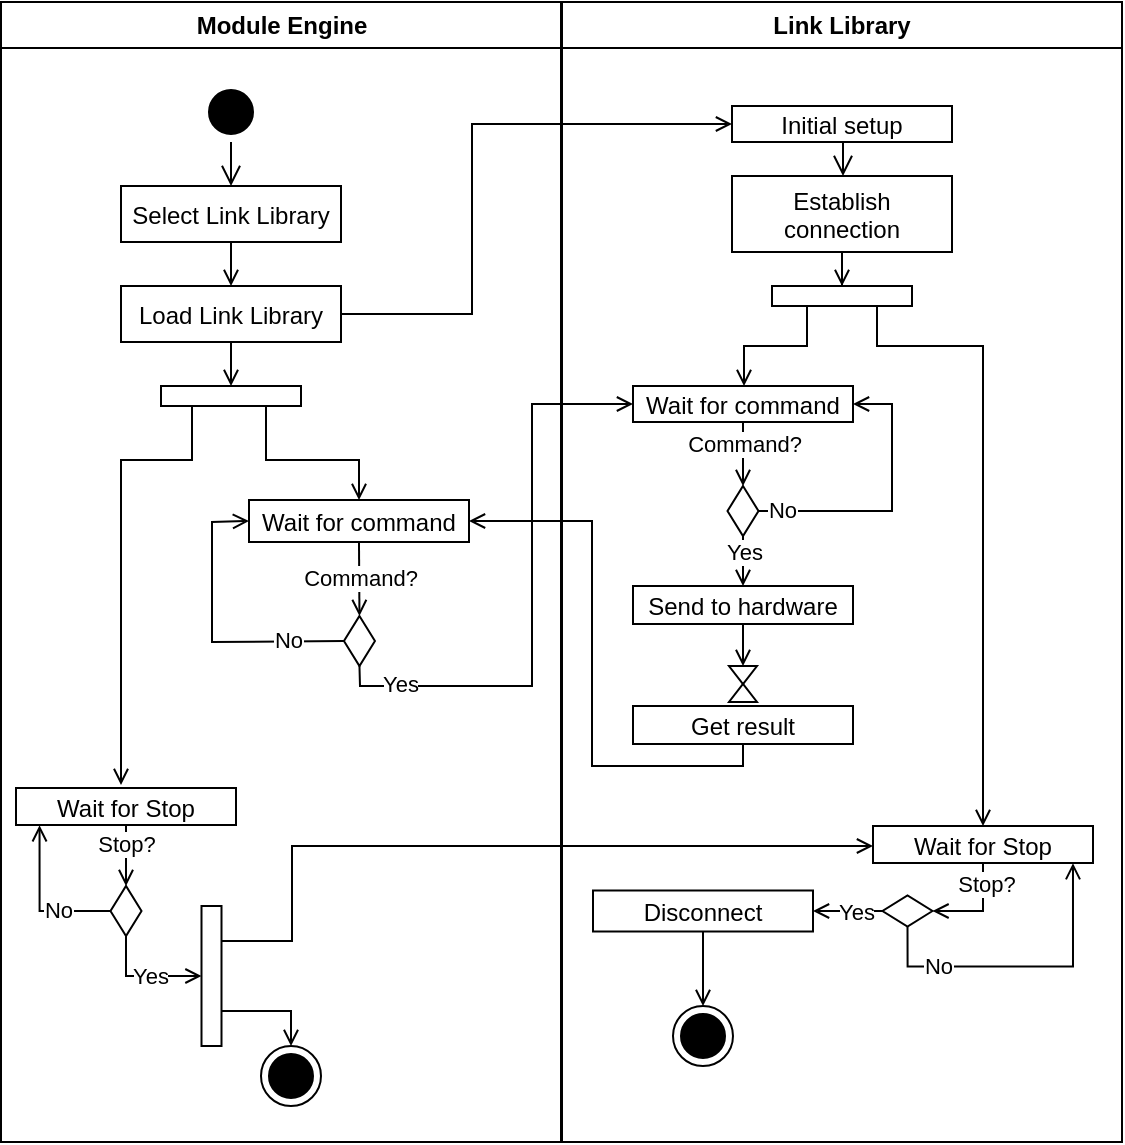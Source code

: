 <mxfile version="24.7.5">
  <diagram name="Page-1" id="e7e014a7-5840-1c2e-5031-d8a46d1fe8dd">
    <mxGraphModel dx="546" dy="819" grid="1" gridSize="10" guides="1" tooltips="1" connect="1" arrows="1" fold="1" page="1" pageScale="1" pageWidth="1169" pageHeight="826" background="none" math="0" shadow="0">
      <root>
        <mxCell id="0" />
        <mxCell id="1" parent="0" />
        <mxCell id="2" value="Module Engine" style="swimlane;whiteSpace=wrap;movable=1;resizable=1;rotatable=1;deletable=1;editable=1;locked=0;connectable=1;" parent="1" vertex="1">
          <mxGeometry x="164.5" y="128" width="280" height="570" as="geometry" />
        </mxCell>
        <mxCell id="5" value="" style="ellipse;shape=startState;fillColor=#000000;strokeColor=default;" parent="2" vertex="1">
          <mxGeometry x="100" y="40" width="30" height="30" as="geometry" />
        </mxCell>
        <mxCell id="6" value="" style="edgeStyle=elbowEdgeStyle;elbow=horizontal;verticalAlign=bottom;endArrow=open;endSize=8;strokeColor=default;endFill=1;rounded=0" parent="2" source="5" target="7" edge="1">
          <mxGeometry x="100" y="40" as="geometry">
            <mxPoint x="115" y="110" as="targetPoint" />
          </mxGeometry>
        </mxCell>
        <mxCell id="7" value="Select Link Library" style="" parent="2" vertex="1">
          <mxGeometry x="60" y="92" width="110" height="28" as="geometry" />
        </mxCell>
        <mxCell id="8" value="Load Link Library" style="" parent="2" vertex="1">
          <mxGeometry x="60" y="142" width="110" height="28" as="geometry" />
        </mxCell>
        <mxCell id="9" value="" style="endArrow=open;strokeColor=default;endFill=1;rounded=0" parent="2" source="7" target="8" edge="1">
          <mxGeometry relative="1" as="geometry" />
        </mxCell>
        <mxCell id="10" value="Wait for command" style="" parent="2" vertex="1">
          <mxGeometry x="124" y="249" width="110" height="21" as="geometry" />
        </mxCell>
        <mxCell id="11" value="" style="endArrow=open;strokeColor=default;endFill=1;rounded=0;entryX=0.5;entryY=0;entryDx=0;entryDy=0;" parent="2" source="8" target="yxcOJN_tR7zmJK4Rsbfi-50" edge="1">
          <mxGeometry relative="1" as="geometry" />
        </mxCell>
        <mxCell id="yxcOJN_tR7zmJK4Rsbfi-41" value="" style="endArrow=open;strokeColor=default;endFill=1;rounded=0;entryX=0.5;entryY=0;entryDx=0;entryDy=0;" parent="2" target="yxcOJN_tR7zmJK4Rsbfi-42" edge="1">
          <mxGeometry relative="1" as="geometry">
            <mxPoint x="178.99" y="270" as="sourcePoint" />
            <mxPoint x="178.99" y="313" as="targetPoint" />
          </mxGeometry>
        </mxCell>
        <mxCell id="yxcOJN_tR7zmJK4Rsbfi-45" value="Command?" style="edgeLabel;html=1;align=center;verticalAlign=middle;resizable=0;points=[];" parent="yxcOJN_tR7zmJK4Rsbfi-41" vertex="1" connectable="0">
          <mxGeometry x="0.099" y="1" relative="1" as="geometry">
            <mxPoint x="-1" y="-3" as="offset" />
          </mxGeometry>
        </mxCell>
        <mxCell id="yxcOJN_tR7zmJK4Rsbfi-42" value="" style="rhombus;whiteSpace=wrap;html=1;" parent="2" vertex="1">
          <mxGeometry x="171.48" y="307" width="15.5" height="25" as="geometry" />
        </mxCell>
        <mxCell id="yxcOJN_tR7zmJK4Rsbfi-43" value="" style="endArrow=open;strokeColor=default;endFill=1;rounded=0;entryX=0;entryY=0.5;entryDx=0;entryDy=0;exitX=0;exitY=0.5;exitDx=0;exitDy=0;" parent="2" source="yxcOJN_tR7zmJK4Rsbfi-42" target="10" edge="1">
          <mxGeometry relative="1" as="geometry">
            <mxPoint x="209.5" y="361" as="sourcePoint" />
            <mxPoint x="209.74" y="398" as="targetPoint" />
            <Array as="points">
              <mxPoint x="105.5" y="320" />
              <mxPoint x="105.5" y="260" />
            </Array>
          </mxGeometry>
        </mxCell>
        <mxCell id="yxcOJN_tR7zmJK4Rsbfi-46" value="No" style="edgeLabel;html=1;align=center;verticalAlign=middle;resizable=0;points=[];" parent="yxcOJN_tR7zmJK4Rsbfi-43" vertex="1" connectable="0">
          <mxGeometry x="-0.703" y="2" relative="1" as="geometry">
            <mxPoint x="-7" y="-3" as="offset" />
          </mxGeometry>
        </mxCell>
        <mxCell id="yxcOJN_tR7zmJK4Rsbfi-51" style="edgeStyle=orthogonalEdgeStyle;rounded=0;orthogonalLoop=1;jettySize=auto;html=1;exitX=0.75;exitY=1;exitDx=0;exitDy=0;entryX=0.5;entryY=0;entryDx=0;entryDy=0;endArrow=open;endFill=0;" parent="2" source="yxcOJN_tR7zmJK4Rsbfi-50" target="10" edge="1">
          <mxGeometry relative="1" as="geometry">
            <Array as="points">
              <mxPoint x="132.5" y="229" />
              <mxPoint x="179.5" y="229" />
            </Array>
          </mxGeometry>
        </mxCell>
        <mxCell id="yxcOJN_tR7zmJK4Rsbfi-54" style="edgeStyle=orthogonalEdgeStyle;rounded=0;orthogonalLoop=1;jettySize=auto;html=1;exitX=0.25;exitY=1;exitDx=0;exitDy=0;entryX=0.5;entryY=0;entryDx=0;entryDy=0;endArrow=open;endFill=0;" parent="2" source="yxcOJN_tR7zmJK4Rsbfi-50" edge="1">
          <mxGeometry relative="1" as="geometry">
            <mxPoint x="60" y="391.5" as="targetPoint" />
            <Array as="points">
              <mxPoint x="95.5" y="229" />
              <mxPoint x="60.5" y="229" />
            </Array>
          </mxGeometry>
        </mxCell>
        <mxCell id="yxcOJN_tR7zmJK4Rsbfi-50" value="" style="rounded=0;whiteSpace=wrap;html=1;" parent="2" vertex="1">
          <mxGeometry x="80" y="192" width="70" height="10" as="geometry" />
        </mxCell>
        <mxCell id="yxcOJN_tR7zmJK4Rsbfi-56" style="edgeStyle=orthogonalEdgeStyle;rounded=0;orthogonalLoop=1;jettySize=auto;html=1;exitX=0.75;exitY=0;exitDx=0;exitDy=0;endArrow=open;endFill=0;entryX=0.5;entryY=0;entryDx=0;entryDy=0;" parent="2" source="yxcOJN_tR7zmJK4Rsbfi-64" edge="1">
          <mxGeometry relative="1" as="geometry">
            <mxPoint x="145" y="522" as="targetPoint" />
          </mxGeometry>
        </mxCell>
        <mxCell id="yxcOJN_tR7zmJK4Rsbfi-53" value="Wait for Stop" style="" parent="2" vertex="1">
          <mxGeometry x="7.5" y="393" width="110" height="18.5" as="geometry" />
        </mxCell>
        <mxCell id="yxcOJN_tR7zmJK4Rsbfi-58" value="" style="edgeStyle=orthogonalEdgeStyle;rounded=0;orthogonalLoop=1;jettySize=auto;html=1;exitX=0.5;exitY=1;exitDx=0;exitDy=0;entryX=0.5;entryY=1;entryDx=0;entryDy=0;endArrow=open;endFill=0;" parent="2" source="yxcOJN_tR7zmJK4Rsbfi-53" target="yxcOJN_tR7zmJK4Rsbfi-57" edge="1">
          <mxGeometry relative="1" as="geometry">
            <mxPoint x="115" y="416.5" as="sourcePoint" />
            <mxPoint x="150.25" y="404" as="targetPoint" />
          </mxGeometry>
        </mxCell>
        <mxCell id="yxcOJN_tR7zmJK4Rsbfi-60" value="Stop?" style="edgeLabel;html=1;align=center;verticalAlign=middle;resizable=0;points=[];" parent="yxcOJN_tR7zmJK4Rsbfi-58" vertex="1" connectable="0">
          <mxGeometry x="-0.103" y="2" relative="1" as="geometry">
            <mxPoint x="-2" y="-4" as="offset" />
          </mxGeometry>
        </mxCell>
        <mxCell id="yxcOJN_tR7zmJK4Rsbfi-57" value="" style="rhombus;whiteSpace=wrap;html=1;rotation=-180;" parent="2" vertex="1">
          <mxGeometry x="54.75" y="442" width="15.5" height="25" as="geometry" />
        </mxCell>
        <mxCell id="yxcOJN_tR7zmJK4Rsbfi-64" value="" style="rounded=0;whiteSpace=wrap;html=1;rotation=90;" parent="2" vertex="1">
          <mxGeometry x="70.25" y="482" width="70" height="10" as="geometry" />
        </mxCell>
        <mxCell id="yxcOJN_tR7zmJK4Rsbfi-65" value="" style="edgeStyle=orthogonalEdgeStyle;rounded=0;orthogonalLoop=1;jettySize=auto;html=1;exitX=0.5;exitY=0;exitDx=0;exitDy=0;entryX=0.5;entryY=1;entryDx=0;entryDy=0;endArrow=open;endFill=0;" parent="2" source="yxcOJN_tR7zmJK4Rsbfi-57" target="yxcOJN_tR7zmJK4Rsbfi-64" edge="1">
          <mxGeometry relative="1" as="geometry">
            <mxPoint x="360" y="532" as="sourcePoint" />
            <mxPoint x="398" y="532" as="targetPoint" />
          </mxGeometry>
        </mxCell>
        <mxCell id="yxcOJN_tR7zmJK4Rsbfi-66" value="Yes" style="edgeLabel;html=1;align=center;verticalAlign=middle;resizable=0;points=[];" parent="yxcOJN_tR7zmJK4Rsbfi-65" vertex="1" connectable="0">
          <mxGeometry x="-0.295" y="1" relative="1" as="geometry">
            <mxPoint x="11" y="1" as="offset" />
          </mxGeometry>
        </mxCell>
        <mxCell id="yxcOJN_tR7zmJK4Rsbfi-106" style="edgeStyle=orthogonalEdgeStyle;rounded=0;orthogonalLoop=1;jettySize=auto;html=1;exitX=1;exitY=0.5;exitDx=0;exitDy=0;entryX=0.107;entryY=1.007;entryDx=0;entryDy=0;entryPerimeter=0;endArrow=open;endFill=0;" parent="2" source="yxcOJN_tR7zmJK4Rsbfi-57" target="yxcOJN_tR7zmJK4Rsbfi-53" edge="1">
          <mxGeometry relative="1" as="geometry" />
        </mxCell>
        <mxCell id="yxcOJN_tR7zmJK4Rsbfi-107" value="No" style="edgeLabel;html=1;align=center;verticalAlign=middle;resizable=0;points=[];" parent="yxcOJN_tR7zmJK4Rsbfi-106" vertex="1" connectable="0">
          <mxGeometry x="-0.327" y="-1" relative="1" as="geometry">
            <mxPoint as="offset" />
          </mxGeometry>
        </mxCell>
        <mxCell id="SXM109CUkSXIK03SZ1es-30" value="" style="ellipse;html=1;shape=endState;fillColor=#000000;strokeColor=default;" vertex="1" parent="2">
          <mxGeometry x="130" y="522" width="30" height="30" as="geometry" />
        </mxCell>
        <mxCell id="3" value="Link Library" style="swimlane;whiteSpace=wrap;startSize=23;movable=1;resizable=1;rotatable=1;deletable=1;editable=1;locked=0;connectable=1;" parent="1" vertex="1">
          <mxGeometry x="445" y="128" width="280" height="570" as="geometry" />
        </mxCell>
        <mxCell id="14" value="" style="edgeStyle=elbowEdgeStyle;elbow=horizontal;verticalAlign=bottom;endArrow=open;endSize=8;strokeColor=default;endFill=1;rounded=0" parent="3" source="18" edge="1">
          <mxGeometry x="40" y="20" as="geometry">
            <mxPoint x="140.619" y="110" as="targetPoint" />
          </mxGeometry>
        </mxCell>
        <mxCell id="yxcOJN_tR7zmJK4Rsbfi-77" style="edgeStyle=orthogonalEdgeStyle;rounded=0;orthogonalLoop=1;jettySize=auto;html=1;entryX=0.5;entryY=0;entryDx=0;entryDy=0;endArrow=open;endFill=0;" parent="3" source="18" target="yxcOJN_tR7zmJK4Rsbfi-76" edge="1">
          <mxGeometry relative="1" as="geometry" />
        </mxCell>
        <mxCell id="yxcOJN_tR7zmJK4Rsbfi-69" style="edgeStyle=orthogonalEdgeStyle;rounded=0;orthogonalLoop=1;jettySize=auto;html=1;exitX=0.5;exitY=1;exitDx=0;exitDy=0;entryX=0.5;entryY=0;entryDx=0;entryDy=0;endArrow=open;endFill=0;" parent="3" source="30" target="yxcOJN_tR7zmJK4Rsbfi-68" edge="1">
          <mxGeometry relative="1" as="geometry" />
        </mxCell>
        <mxCell id="yxcOJN_tR7zmJK4Rsbfi-70" value="Command?" style="edgeLabel;html=1;align=center;verticalAlign=middle;resizable=0;points=[];" parent="yxcOJN_tR7zmJK4Rsbfi-69" vertex="1" connectable="0">
          <mxGeometry x="0.078" y="-1" relative="1" as="geometry">
            <mxPoint x="1" y="-6" as="offset" />
          </mxGeometry>
        </mxCell>
        <mxCell id="30" value="Wait for command" style="" parent="3" vertex="1">
          <mxGeometry x="35.5" y="192" width="110" height="18" as="geometry" />
        </mxCell>
        <mxCell id="yxcOJN_tR7zmJK4Rsbfi-71" style="edgeStyle=orthogonalEdgeStyle;rounded=0;orthogonalLoop=1;jettySize=auto;html=1;exitX=1;exitY=0.5;exitDx=0;exitDy=0;entryX=1;entryY=0.5;entryDx=0;entryDy=0;endArrow=open;endFill=0;" parent="3" source="yxcOJN_tR7zmJK4Rsbfi-68" target="30" edge="1">
          <mxGeometry relative="1" as="geometry">
            <Array as="points">
              <mxPoint x="165" y="255" />
              <mxPoint x="165" y="201" />
            </Array>
          </mxGeometry>
        </mxCell>
        <mxCell id="yxcOJN_tR7zmJK4Rsbfi-72" value="No" style="edgeLabel;html=1;align=center;verticalAlign=middle;resizable=0;points=[];" parent="yxcOJN_tR7zmJK4Rsbfi-71" vertex="1" connectable="0">
          <mxGeometry x="-0.784" y="-1" relative="1" as="geometry">
            <mxPoint x="-4" y="-2" as="offset" />
          </mxGeometry>
        </mxCell>
        <mxCell id="yxcOJN_tR7zmJK4Rsbfi-73" style="edgeStyle=orthogonalEdgeStyle;rounded=0;orthogonalLoop=1;jettySize=auto;html=1;exitX=0.5;exitY=1;exitDx=0;exitDy=0;endArrow=open;endFill=0;" parent="3" source="yxcOJN_tR7zmJK4Rsbfi-68" target="yxcOJN_tR7zmJK4Rsbfi-75" edge="1">
          <mxGeometry relative="1" as="geometry">
            <mxPoint x="90" y="362" as="targetPoint" />
            <mxPoint x="82.25" y="372" as="sourcePoint" />
          </mxGeometry>
        </mxCell>
        <mxCell id="yxcOJN_tR7zmJK4Rsbfi-74" value="Yes" style="edgeLabel;html=1;align=center;verticalAlign=middle;resizable=0;points=[];" parent="yxcOJN_tR7zmJK4Rsbfi-73" vertex="1" connectable="0">
          <mxGeometry x="0.2" y="1" relative="1" as="geometry">
            <mxPoint x="1" y="1" as="offset" />
          </mxGeometry>
        </mxCell>
        <mxCell id="yxcOJN_tR7zmJK4Rsbfi-68" value="" style="rhombus;whiteSpace=wrap;html=1;" parent="3" vertex="1">
          <mxGeometry x="82.75" y="242" width="15.5" height="25" as="geometry" />
        </mxCell>
        <mxCell id="yxcOJN_tR7zmJK4Rsbfi-93" style="edgeStyle=orthogonalEdgeStyle;rounded=0;orthogonalLoop=1;jettySize=auto;html=1;exitX=0.5;exitY=1;exitDx=0;exitDy=0;entryX=0.5;entryY=0;entryDx=0;entryDy=0;endArrow=open;endFill=0;" parent="3" source="yxcOJN_tR7zmJK4Rsbfi-75" target="SXM109CUkSXIK03SZ1es-42" edge="1">
          <mxGeometry relative="1" as="geometry" />
        </mxCell>
        <mxCell id="yxcOJN_tR7zmJK4Rsbfi-75" value="Send to hardware" style="" parent="3" vertex="1">
          <mxGeometry x="35.5" y="292" width="110" height="19" as="geometry" />
        </mxCell>
        <mxCell id="yxcOJN_tR7zmJK4Rsbfi-78" style="edgeStyle=orthogonalEdgeStyle;rounded=0;orthogonalLoop=1;jettySize=auto;html=1;exitX=0.25;exitY=1;exitDx=0;exitDy=0;entryX=0.5;entryY=0;entryDx=0;entryDy=0;endArrow=open;endFill=0;" parent="3" source="yxcOJN_tR7zmJK4Rsbfi-76" target="30" edge="1">
          <mxGeometry relative="1" as="geometry">
            <Array as="points">
              <mxPoint x="123" y="172" />
              <mxPoint x="91" y="172" />
              <mxPoint x="91" y="192" />
            </Array>
          </mxGeometry>
        </mxCell>
        <mxCell id="yxcOJN_tR7zmJK4Rsbfi-104" style="edgeStyle=orthogonalEdgeStyle;rounded=0;orthogonalLoop=1;jettySize=auto;html=1;exitX=0.75;exitY=1;exitDx=0;exitDy=0;entryX=0.5;entryY=0;entryDx=0;entryDy=0;endArrow=open;endFill=0;" parent="3" source="yxcOJN_tR7zmJK4Rsbfi-76" target="yxcOJN_tR7zmJK4Rsbfi-79" edge="1">
          <mxGeometry relative="1" as="geometry">
            <Array as="points">
              <mxPoint x="158" y="172" />
              <mxPoint x="211" y="172" />
            </Array>
          </mxGeometry>
        </mxCell>
        <mxCell id="yxcOJN_tR7zmJK4Rsbfi-76" value="" style="rounded=0;whiteSpace=wrap;html=1;" parent="3" vertex="1">
          <mxGeometry x="105" y="142" width="70" height="10" as="geometry" />
        </mxCell>
        <mxCell id="yxcOJN_tR7zmJK4Rsbfi-83" style="edgeStyle=orthogonalEdgeStyle;rounded=0;orthogonalLoop=1;jettySize=auto;html=1;entryX=0.5;entryY=0;entryDx=0;entryDy=0;endArrow=open;endFill=0;" parent="3" source="yxcOJN_tR7zmJK4Rsbfi-79" target="yxcOJN_tR7zmJK4Rsbfi-82" edge="1">
          <mxGeometry relative="1" as="geometry" />
        </mxCell>
        <mxCell id="yxcOJN_tR7zmJK4Rsbfi-84" value="Stop?" style="edgeLabel;html=1;align=center;verticalAlign=middle;resizable=0;points=[];" parent="yxcOJN_tR7zmJK4Rsbfi-83" vertex="1" connectable="0">
          <mxGeometry x="-0.594" y="1" relative="1" as="geometry">
            <mxPoint as="offset" />
          </mxGeometry>
        </mxCell>
        <mxCell id="yxcOJN_tR7zmJK4Rsbfi-79" value="Wait for Stop" style="" parent="3" vertex="1">
          <mxGeometry x="155.5" y="412" width="110" height="18.5" as="geometry" />
        </mxCell>
        <mxCell id="yxcOJN_tR7zmJK4Rsbfi-87" style="edgeStyle=orthogonalEdgeStyle;rounded=0;orthogonalLoop=1;jettySize=auto;html=1;exitX=0.5;exitY=1;exitDx=0;exitDy=0;entryX=1;entryY=0.5;entryDx=0;entryDy=0;endArrow=open;endFill=0;" parent="3" source="yxcOJN_tR7zmJK4Rsbfi-82" target="yxcOJN_tR7zmJK4Rsbfi-86" edge="1">
          <mxGeometry relative="1" as="geometry" />
        </mxCell>
        <mxCell id="yxcOJN_tR7zmJK4Rsbfi-100" value="Yes" style="edgeLabel;html=1;align=center;verticalAlign=middle;resizable=0;points=[];labelBackgroundColor=default;" parent="yxcOJN_tR7zmJK4Rsbfi-87" vertex="1" connectable="0">
          <mxGeometry x="0.287" relative="1" as="geometry">
            <mxPoint x="9" as="offset" />
          </mxGeometry>
        </mxCell>
        <mxCell id="yxcOJN_tR7zmJK4Rsbfi-82" value="" style="rhombus;whiteSpace=wrap;html=1;rotation=90;" parent="3" vertex="1">
          <mxGeometry x="165" y="442" width="15.5" height="25" as="geometry" />
        </mxCell>
        <mxCell id="yxcOJN_tR7zmJK4Rsbfi-99" style="edgeStyle=orthogonalEdgeStyle;rounded=0;orthogonalLoop=1;jettySize=auto;html=1;exitX=0.5;exitY=1;exitDx=0;exitDy=0;entryX=0.5;entryY=0;entryDx=0;entryDy=0;endArrow=open;endFill=0;" parent="3" source="yxcOJN_tR7zmJK4Rsbfi-86" edge="1">
          <mxGeometry relative="1" as="geometry">
            <mxPoint x="70.5" y="502" as="targetPoint" />
          </mxGeometry>
        </mxCell>
        <mxCell id="yxcOJN_tR7zmJK4Rsbfi-86" value="Disconnect" style="" parent="3" vertex="1">
          <mxGeometry x="15.5" y="444.25" width="110" height="20.5" as="geometry" />
        </mxCell>
        <mxCell id="yxcOJN_tR7zmJK4Rsbfi-89" value="" style="edgeStyle=elbowEdgeStyle;elbow=horizontal;verticalAlign=bottom;endArrow=open;endSize=8;strokeColor=default;endFill=1;rounded=0" parent="3" target="18" edge="1">
          <mxGeometry x="40" y="20" as="geometry">
            <mxPoint x="585.619" y="238" as="targetPoint" />
            <mxPoint x="140.5" y="70" as="sourcePoint" />
          </mxGeometry>
        </mxCell>
        <mxCell id="18" value="Establish&#xa;connection" style="" parent="3" vertex="1">
          <mxGeometry x="85" y="87" width="110" height="38" as="geometry" />
        </mxCell>
        <mxCell id="yxcOJN_tR7zmJK4Rsbfi-92" value="Get result" style="" parent="3" vertex="1">
          <mxGeometry x="35.5" y="352" width="110" height="19" as="geometry" />
        </mxCell>
        <mxCell id="yxcOJN_tR7zmJK4Rsbfi-101" style="edgeStyle=orthogonalEdgeStyle;rounded=0;orthogonalLoop=1;jettySize=auto;html=1;exitX=1;exitY=0.5;exitDx=0;exitDy=0;entryX=0.909;entryY=1.005;entryDx=0;entryDy=0;entryPerimeter=0;endArrow=open;endFill=0;" parent="3" source="yxcOJN_tR7zmJK4Rsbfi-82" target="yxcOJN_tR7zmJK4Rsbfi-79" edge="1">
          <mxGeometry relative="1" as="geometry" />
        </mxCell>
        <mxCell id="yxcOJN_tR7zmJK4Rsbfi-103" value="No" style="edgeLabel;html=1;align=center;verticalAlign=middle;resizable=0;points=[];labelBackgroundColor=default;" parent="yxcOJN_tR7zmJK4Rsbfi-101" vertex="1" connectable="0">
          <mxGeometry x="-0.073" relative="1" as="geometry">
            <mxPoint x="-37" y="-1" as="offset" />
          </mxGeometry>
        </mxCell>
        <mxCell id="SXM109CUkSXIK03SZ1es-32" value="" style="ellipse;html=1;shape=endState;fillColor=#000000;strokeColor=default;" vertex="1" parent="3">
          <mxGeometry x="55.5" y="502" width="30" height="30" as="geometry" />
        </mxCell>
        <mxCell id="SXM109CUkSXIK03SZ1es-36" value="Initial setup" style="" vertex="1" parent="3">
          <mxGeometry x="85" y="52" width="110" height="18" as="geometry" />
        </mxCell>
        <mxCell id="SXM109CUkSXIK03SZ1es-42" value="" style="shape=collate;html=1;" vertex="1" parent="3">
          <mxGeometry x="83.5" y="332" width="14" height="18" as="geometry" />
        </mxCell>
        <mxCell id="yxcOJN_tR7zmJK4Rsbfi-44" value="" style="endArrow=open;strokeColor=default;endFill=1;rounded=0;exitX=1;exitY=0.5;exitDx=0;exitDy=0;entryX=0;entryY=0.5;entryDx=0;entryDy=0;" parent="1" source="8" target="SXM109CUkSXIK03SZ1es-36" edge="1">
          <mxGeometry relative="1" as="geometry">
            <mxPoint x="461.5" y="425" as="sourcePoint" />
            <mxPoint x="510" y="170" as="targetPoint" />
            <Array as="points">
              <mxPoint x="400" y="284" />
              <mxPoint x="400" y="189" />
            </Array>
          </mxGeometry>
        </mxCell>
        <mxCell id="yxcOJN_tR7zmJK4Rsbfi-48" value="" style="endArrow=open;strokeColor=default;endFill=1;rounded=0;entryX=0;entryY=0.5;entryDx=0;entryDy=0;exitX=0.5;exitY=1;exitDx=0;exitDy=0;" parent="1" source="yxcOJN_tR7zmJK4Rsbfi-42" target="30" edge="1">
          <mxGeometry relative="1" as="geometry">
            <mxPoint x="334.5" y="432" as="sourcePoint" />
            <mxPoint x="569.5" y="280" as="targetPoint" />
            <Array as="points">
              <mxPoint x="344" y="470" />
              <mxPoint x="430" y="470" />
              <mxPoint x="430" y="329" />
            </Array>
          </mxGeometry>
        </mxCell>
        <mxCell id="yxcOJN_tR7zmJK4Rsbfi-88" value="Yes" style="edgeLabel;html=1;align=center;verticalAlign=middle;resizable=0;points=[];" parent="yxcOJN_tR7zmJK4Rsbfi-48" vertex="1" connectable="0">
          <mxGeometry x="-0.846" y="1" relative="1" as="geometry">
            <mxPoint x="8" as="offset" />
          </mxGeometry>
        </mxCell>
        <mxCell id="yxcOJN_tR7zmJK4Rsbfi-94" style="edgeStyle=orthogonalEdgeStyle;rounded=0;orthogonalLoop=1;jettySize=auto;html=1;entryX=1;entryY=0.5;entryDx=0;entryDy=0;endArrow=open;endFill=0;exitX=0.5;exitY=1;exitDx=0;exitDy=0;" parent="1" source="yxcOJN_tR7zmJK4Rsbfi-92" target="10" edge="1">
          <mxGeometry relative="1" as="geometry">
            <Array as="points">
              <mxPoint x="536" y="510" />
              <mxPoint x="460" y="510" />
              <mxPoint x="460" y="388" />
            </Array>
          </mxGeometry>
        </mxCell>
        <mxCell id="yxcOJN_tR7zmJK4Rsbfi-96" style="edgeStyle=orthogonalEdgeStyle;rounded=0;orthogonalLoop=1;jettySize=auto;html=1;exitX=0.25;exitY=0;exitDx=0;exitDy=0;entryX=0;entryY=0.5;entryDx=0;entryDy=0;endArrow=open;endFill=0;" parent="1" source="yxcOJN_tR7zmJK4Rsbfi-64" target="yxcOJN_tR7zmJK4Rsbfi-79" edge="1">
          <mxGeometry relative="1" as="geometry">
            <Array as="points">
              <mxPoint x="310" y="597" />
              <mxPoint x="310" y="550" />
              <mxPoint x="600" y="550" />
            </Array>
          </mxGeometry>
        </mxCell>
      </root>
    </mxGraphModel>
  </diagram>
</mxfile>
